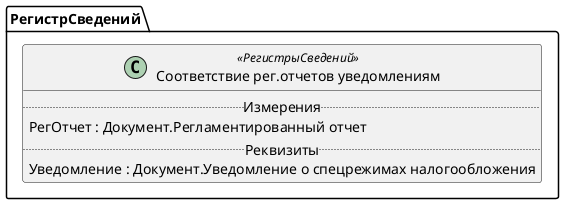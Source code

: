 ﻿@startuml СоответствиеРегОтчетовУведомлениям
'!include templates.wsd
'..\include templates.wsd
class РегистрСведений.СоответствиеРегОтчетовУведомлениям as "Соответствие рег.отчетов уведомлениям" <<РегистрыСведений>>
{
..Измерения..
РегОтчет : Документ.Регламентированный отчет
..Реквизиты..
Уведомление : Документ.Уведомление о спецрежимах налогообложения
}
@enduml
